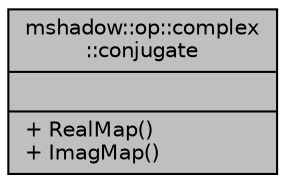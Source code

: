 digraph "mshadow::op::complex::conjugate"
{
 // LATEX_PDF_SIZE
  edge [fontname="Helvetica",fontsize="10",labelfontname="Helvetica",labelfontsize="10"];
  node [fontname="Helvetica",fontsize="10",shape=record];
  Node1 [label="{mshadow::op::complex\l::conjugate\n||+ RealMap()\l+ ImagMap()\l}",height=0.2,width=0.4,color="black", fillcolor="grey75", style="filled", fontcolor="black",tooltip=" "];
}
